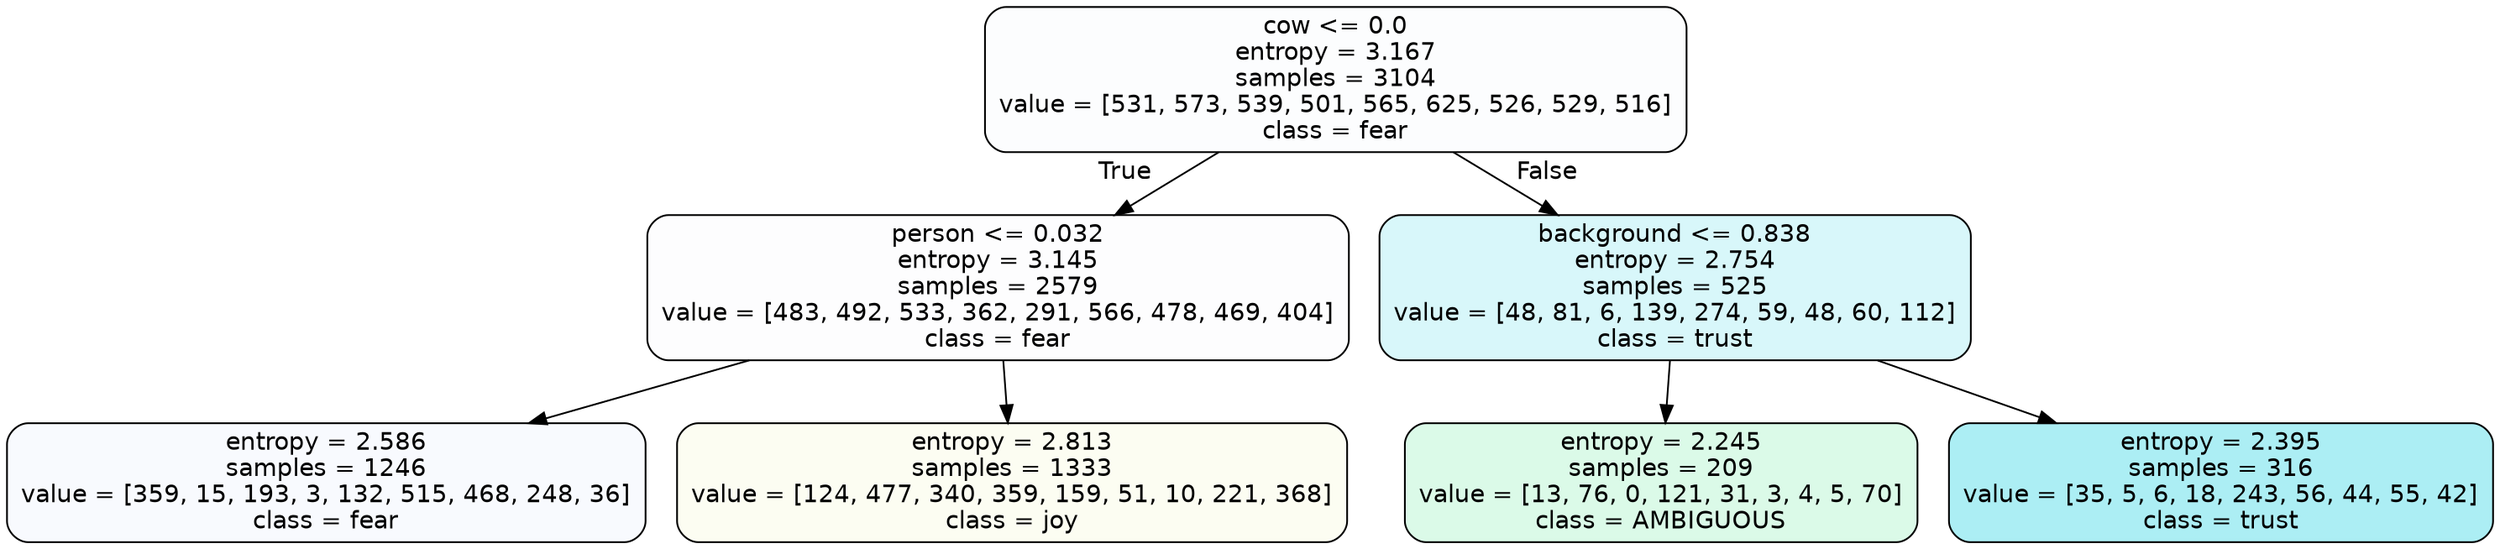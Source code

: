 digraph Tree {
node [shape=box, style="filled, rounded", color="black", fontname=helvetica] ;
edge [fontname=helvetica] ;
0 [label="cow <= 0.0\nentropy = 3.167\nsamples = 3104\nvalue = [531, 573, 539, 501, 565, 625, 526, 529, 516]\nclass = fear", fillcolor="#3964e503"] ;
1 [label="person <= 0.032\nentropy = 3.145\nsamples = 2579\nvalue = [483, 492, 533, 362, 291, 566, 478, 469, 404]\nclass = fear", fillcolor="#3964e502"] ;
0 -> 1 [labeldistance=2.5, labelangle=45, headlabel="True"] ;
2 [label="entropy = 2.586\nsamples = 1246\nvalue = [359, 15, 193, 3, 132, 515, 468, 248, 36]\nclass = fear", fillcolor="#3964e508"] ;
1 -> 2 ;
3 [label="entropy = 2.813\nsamples = 1333\nvalue = [124, 477, 340, 359, 159, 51, 10, 221, 368]\nclass = joy", fillcolor="#d7e53910"] ;
1 -> 3 ;
4 [label="background <= 0.838\nentropy = 2.754\nsamples = 525\nvalue = [48, 81, 6, 139, 274, 59, 48, 60, 112]\nclass = trust", fillcolor="#39d7e532"] ;
0 -> 4 [labeldistance=2.5, labelangle=-45, headlabel="False"] ;
5 [label="entropy = 2.245\nsamples = 209\nvalue = [13, 76, 0, 121, 31, 3, 4, 5, 70]\nclass = AMBIGUOUS", fillcolor="#39e5812e"] ;
4 -> 5 ;
6 [label="entropy = 2.395\nsamples = 316\nvalue = [35, 5, 6, 18, 243, 56, 44, 55, 42]\nclass = trust", fillcolor="#39d7e56a"] ;
4 -> 6 ;
}